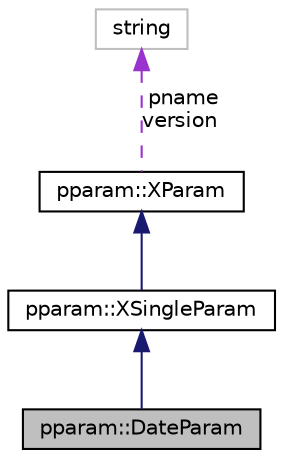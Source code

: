 digraph "pparam::DateParam"
{
 // LATEX_PDF_SIZE
  edge [fontname="Helvetica",fontsize="10",labelfontname="Helvetica",labelfontsize="10"];
  node [fontname="Helvetica",fontsize="10",shape=record];
  Node1 [label="pparam::DateParam",height=0.2,width=0.4,color="black", fillcolor="grey75", style="filled", fontcolor="black",tooltip=" "];
  Node2 -> Node1 [dir="back",color="midnightblue",fontsize="10",style="solid",fontname="Helvetica"];
  Node2 [label="pparam::XSingleParam",height=0.2,width=0.4,color="black", fillcolor="white", style="filled",URL="$classpparam_1_1XSingleParam.html",tooltip=" "];
  Node3 -> Node2 [dir="back",color="midnightblue",fontsize="10",style="solid",fontname="Helvetica"];
  Node3 [label="pparam::XParam",height=0.2,width=0.4,color="black", fillcolor="white", style="filled",URL="$classpparam_1_1XParam.html",tooltip=" "];
  Node4 -> Node3 [dir="back",color="darkorchid3",fontsize="10",style="dashed",label=" pname\nversion" ,fontname="Helvetica"];
  Node4 [label="string",height=0.2,width=0.4,color="grey75", fillcolor="white", style="filled",tooltip=" "];
}
